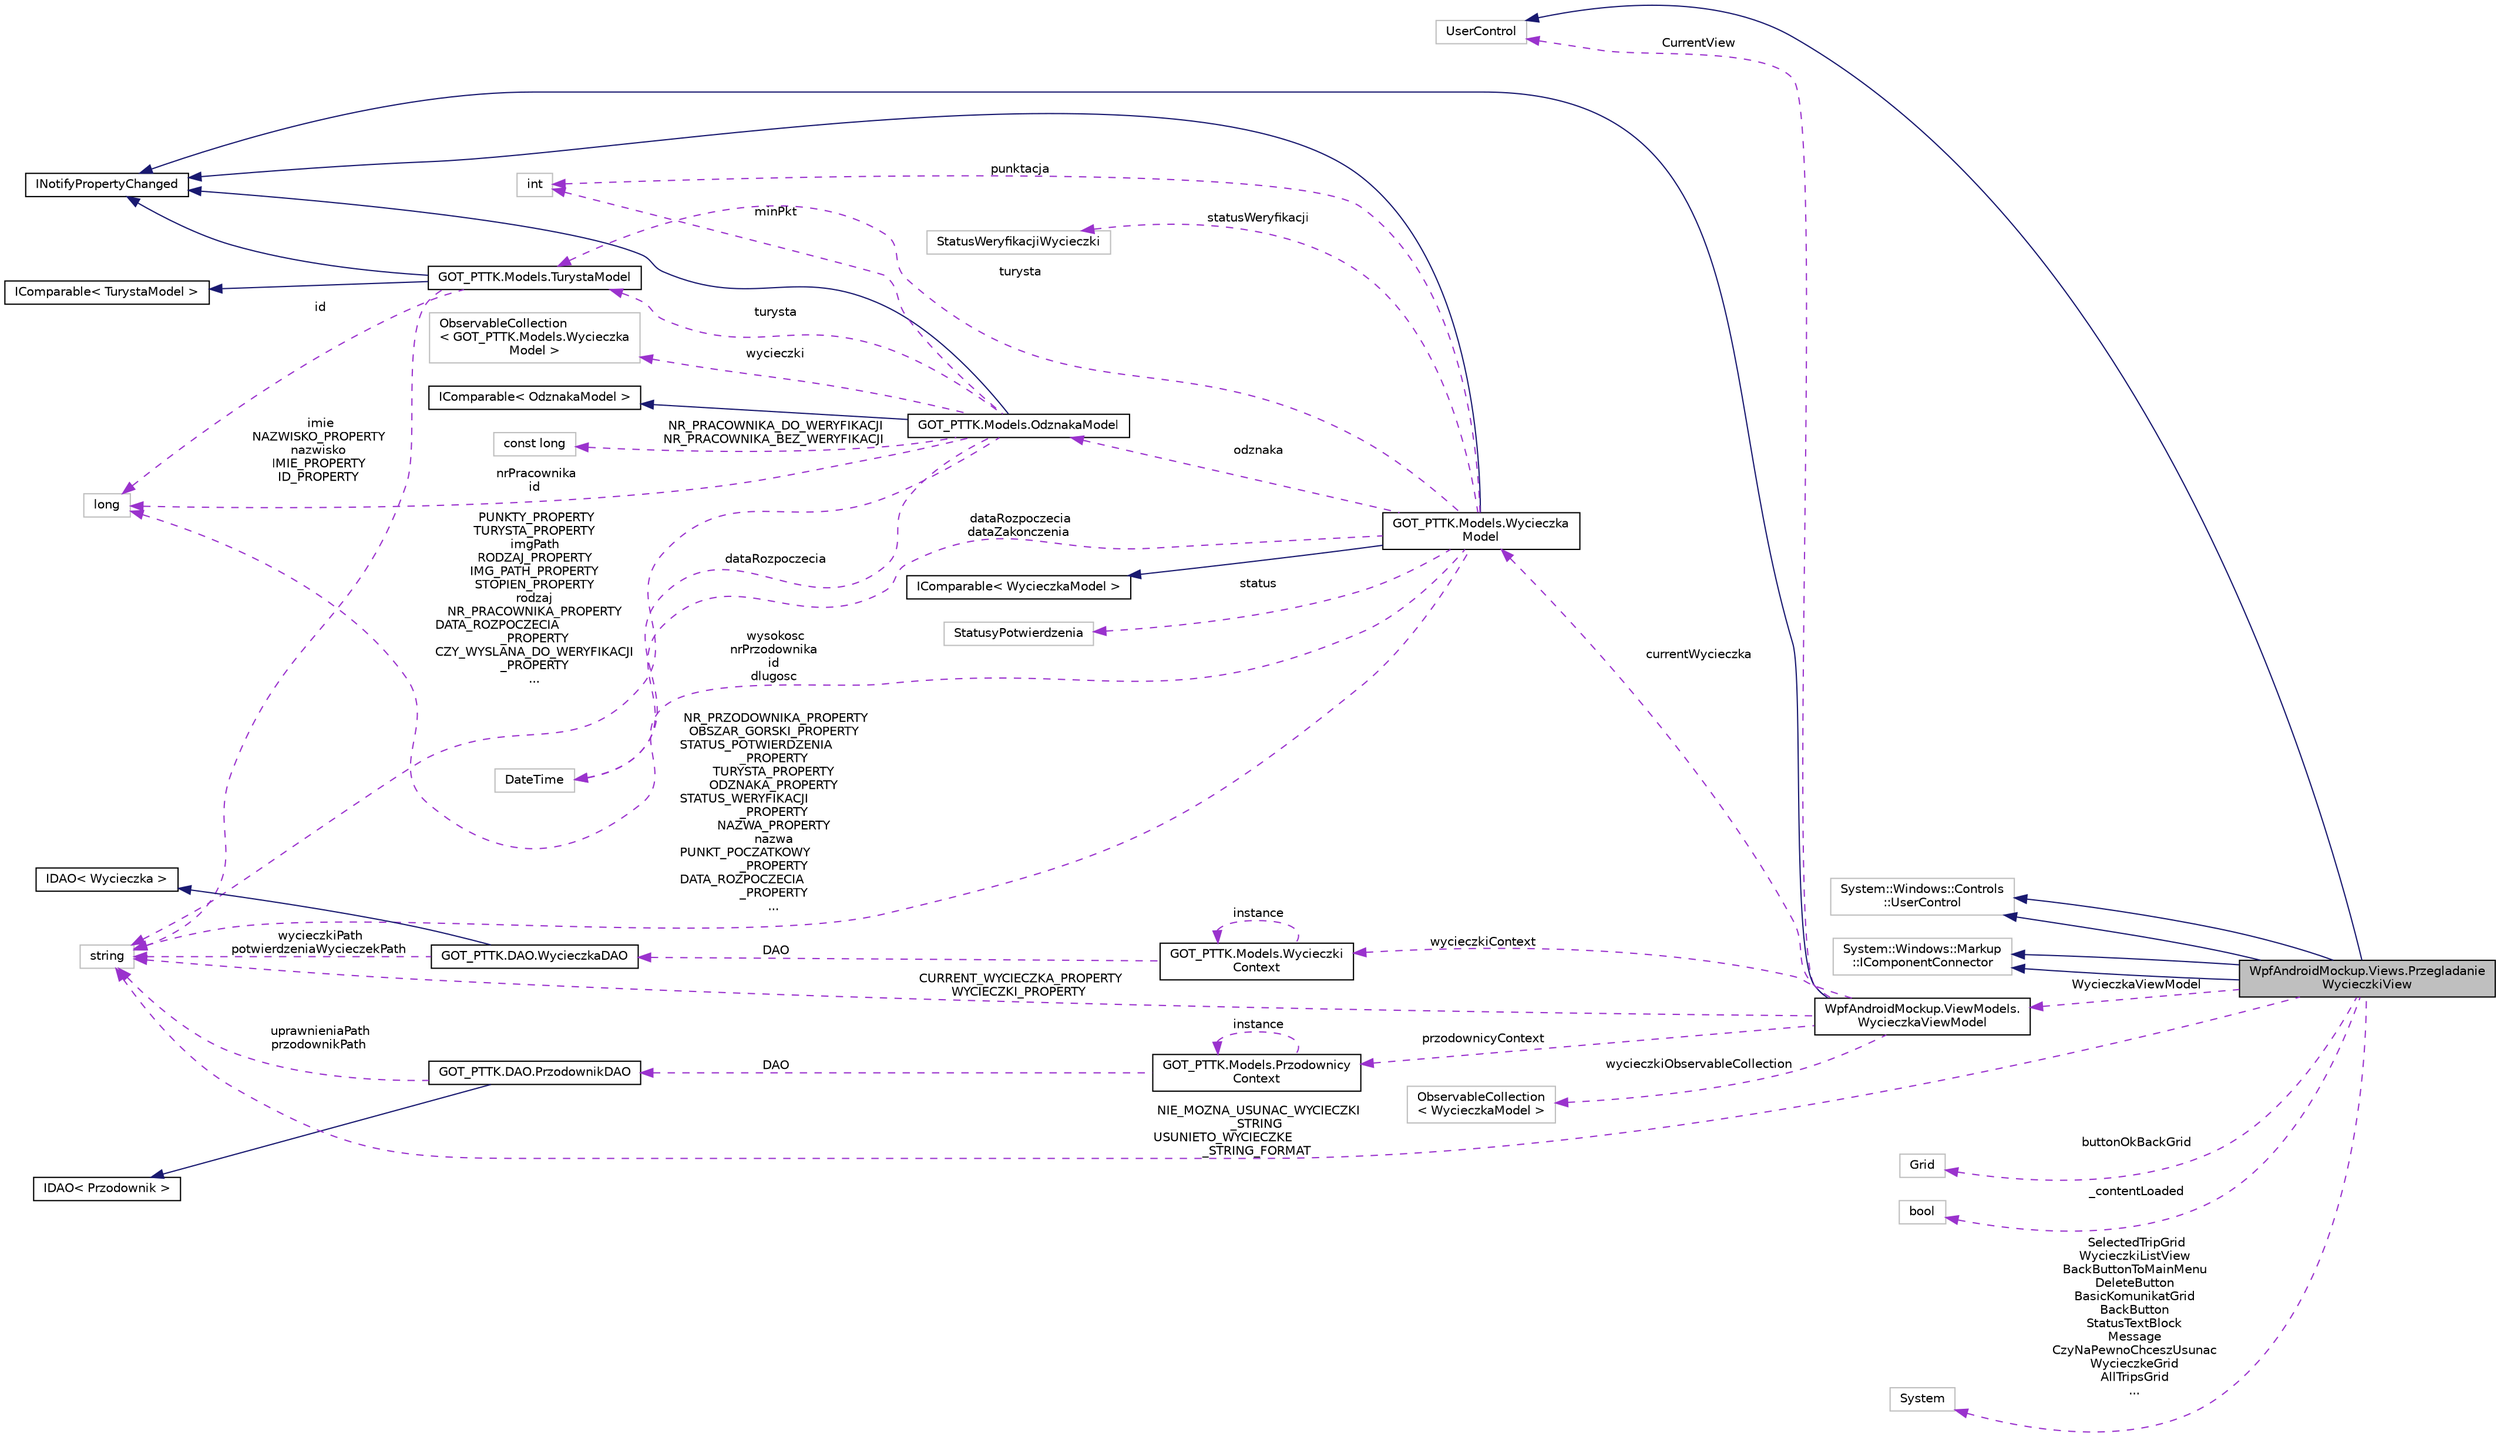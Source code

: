 digraph "WpfAndroidMockup.Views.PrzegladanieWycieczkiView"
{
 // INTERACTIVE_SVG=YES
  edge [fontname="Helvetica",fontsize="10",labelfontname="Helvetica",labelfontsize="10"];
  node [fontname="Helvetica",fontsize="10",shape=record];
  rankdir="LR";
  Node4 [label="WpfAndroidMockup.Views.Przegladanie\lWycieczkiView",height=0.2,width=0.4,color="black", fillcolor="grey75", style="filled", fontcolor="black"];
  Node5 -> Node4 [dir="back",color="midnightblue",fontsize="10",style="solid",fontname="Helvetica"];
  Node5 [label="UserControl",height=0.2,width=0.4,color="grey75", fillcolor="white", style="filled"];
  Node6 -> Node4 [dir="back",color="midnightblue",fontsize="10",style="solid",fontname="Helvetica"];
  Node6 [label="System::Windows::Controls\l::UserControl",height=0.2,width=0.4,color="grey75", fillcolor="white", style="filled"];
  Node7 -> Node4 [dir="back",color="midnightblue",fontsize="10",style="solid",fontname="Helvetica"];
  Node7 [label="System::Windows::Markup\l::IComponentConnector",height=0.2,width=0.4,color="grey75", fillcolor="white", style="filled"];
  Node6 -> Node4 [dir="back",color="midnightblue",fontsize="10",style="solid",fontname="Helvetica"];
  Node7 -> Node4 [dir="back",color="midnightblue",fontsize="10",style="solid",fontname="Helvetica"];
  Node8 -> Node4 [dir="back",color="darkorchid3",fontsize="10",style="dashed",label=" WycieczkaViewModel" ,fontname="Helvetica"];
  Node8 [label="WpfAndroidMockup.ViewModels.\lWycieczkaViewModel",height=0.2,width=0.4,color="black", fillcolor="white", style="filled",URL="$class_wpf_android_mockup_1_1_view_models_1_1_wycieczka_view_model.html",tooltip="View model dla wycieczek "];
  Node9 -> Node8 [dir="back",color="midnightblue",fontsize="10",style="solid",fontname="Helvetica"];
  Node9 [label="INotifyPropertyChanged",height=0.2,width=0.4,color="black", fillcolor="white", style="filled",URL="$class_i_notify_property_changed.html"];
  Node10 -> Node8 [dir="back",color="darkorchid3",fontsize="10",style="dashed",label=" przodownicyContext" ,fontname="Helvetica"];
  Node10 [label="GOT_PTTK.Models.Przodownicy\lContext",height=0.2,width=0.4,color="black", fillcolor="white", style="filled",URL="$class_g_o_t___p_t_t_k_1_1_models_1_1_przodownicy_context.html",tooltip="Klasa zajmująca się transformacją obiektów przodownikow otrzymanych z DAO do modeli przodownikow obsł..."];
  Node10 -> Node10 [dir="back",color="darkorchid3",fontsize="10",style="dashed",label=" instance" ,fontname="Helvetica"];
  Node11 -> Node10 [dir="back",color="darkorchid3",fontsize="10",style="dashed",label=" DAO" ,fontname="Helvetica"];
  Node11 [label="GOT_PTTK.DAO.PrzodownikDAO",height=0.2,width=0.4,color="black", fillcolor="white", style="filled",URL="$class_g_o_t___p_t_t_k_1_1_d_a_o_1_1_przodownik_d_a_o.html"];
  Node12 -> Node11 [dir="back",color="midnightblue",fontsize="10",style="solid",fontname="Helvetica"];
  Node12 [label="IDAO\< Przodownik \>",height=0.2,width=0.4,color="black", fillcolor="white", style="filled",URL="$interface_g_o_t___p_t_t_k_1_1_d_a_o_1_1_i_d_a_o.html"];
  Node13 -> Node11 [dir="back",color="darkorchid3",fontsize="10",style="dashed",label=" uprawnieniaPath\nprzodownikPath" ,fontname="Helvetica"];
  Node13 [label="string",height=0.2,width=0.4,color="grey75", fillcolor="white", style="filled"];
  Node13 -> Node8 [dir="back",color="darkorchid3",fontsize="10",style="dashed",label=" CURRENT_WYCIECZKA_PROPERTY\nWYCIECZKI_PROPERTY" ,fontname="Helvetica"];
  Node14 -> Node8 [dir="back",color="darkorchid3",fontsize="10",style="dashed",label=" wycieczkiObservableCollection" ,fontname="Helvetica"];
  Node14 [label="ObservableCollection\l\< WycieczkaModel \>",height=0.2,width=0.4,color="grey75", fillcolor="white", style="filled"];
  Node15 -> Node8 [dir="back",color="darkorchid3",fontsize="10",style="dashed",label=" currentWycieczka" ,fontname="Helvetica"];
  Node15 [label="GOT_PTTK.Models.Wycieczka\lModel",height=0.2,width=0.4,color="black", fillcolor="white", style="filled",URL="$class_g_o_t___p_t_t_k_1_1_models_1_1_wycieczka_model.html",tooltip="Model Wycieczki "];
  Node9 -> Node15 [dir="back",color="midnightblue",fontsize="10",style="solid",fontname="Helvetica"];
  Node16 -> Node15 [dir="back",color="midnightblue",fontsize="10",style="solid",fontname="Helvetica"];
  Node16 [label="IComparable\< WycieczkaModel \>",height=0.2,width=0.4,color="black", fillcolor="white", style="filled",URL="$class_i_comparable.html"];
  Node13 -> Node15 [dir="back",color="darkorchid3",fontsize="10",style="dashed",label=" NR_PRZODOWNIKA_PROPERTY\nOBSZAR_GORSKI_PROPERTY\nSTATUS_POTWIERDZENIA\l_PROPERTY\nTURYSTA_PROPERTY\nODZNAKA_PROPERTY\nSTATUS_WERYFIKACJI\l_PROPERTY\nNAZWA_PROPERTY\nnazwa\nPUNKT_POCZATKOWY\l_PROPERTY\nDATA_ROZPOCZECIA\l_PROPERTY\n..." ,fontname="Helvetica"];
  Node17 -> Node15 [dir="back",color="darkorchid3",fontsize="10",style="dashed",label=" status" ,fontname="Helvetica"];
  Node17 [label="StatusyPotwierdzenia",height=0.2,width=0.4,color="grey75", fillcolor="white", style="filled"];
  Node18 -> Node15 [dir="back",color="darkorchid3",fontsize="10",style="dashed",label=" dataRozpoczecia\ndataZakonczenia" ,fontname="Helvetica"];
  Node18 [label="DateTime",height=0.2,width=0.4,color="grey75", fillcolor="white", style="filled"];
  Node19 -> Node15 [dir="back",color="darkorchid3",fontsize="10",style="dashed",label=" turysta" ,fontname="Helvetica"];
  Node19 [label="GOT_PTTK.Models.TurystaModel",height=0.2,width=0.4,color="black", fillcolor="white", style="filled",URL="$class_g_o_t___p_t_t_k_1_1_models_1_1_turysta_model.html",tooltip="Model turysty "];
  Node9 -> Node19 [dir="back",color="midnightblue",fontsize="10",style="solid",fontname="Helvetica"];
  Node20 -> Node19 [dir="back",color="midnightblue",fontsize="10",style="solid",fontname="Helvetica"];
  Node20 [label="IComparable\< TurystaModel \>",height=0.2,width=0.4,color="black", fillcolor="white", style="filled",URL="$class_i_comparable.html"];
  Node13 -> Node19 [dir="back",color="darkorchid3",fontsize="10",style="dashed",label=" imie\nNAZWISKO_PROPERTY\nnazwisko\nIMIE_PROPERTY\nID_PROPERTY" ,fontname="Helvetica"];
  Node21 -> Node19 [dir="back",color="darkorchid3",fontsize="10",style="dashed",label=" id" ,fontname="Helvetica"];
  Node21 [label="long",height=0.2,width=0.4,color="grey75", fillcolor="white", style="filled"];
  Node22 -> Node15 [dir="back",color="darkorchid3",fontsize="10",style="dashed",label=" punktacja" ,fontname="Helvetica"];
  Node22 [label="int",height=0.2,width=0.4,color="grey75", fillcolor="white", style="filled"];
  Node23 -> Node15 [dir="back",color="darkorchid3",fontsize="10",style="dashed",label=" statusWeryfikacji" ,fontname="Helvetica"];
  Node23 [label="StatusWeryfikacjiWycieczki",height=0.2,width=0.4,color="grey75", fillcolor="white", style="filled"];
  Node24 -> Node15 [dir="back",color="darkorchid3",fontsize="10",style="dashed",label=" odznaka" ,fontname="Helvetica"];
  Node24 [label="GOT_PTTK.Models.OdznakaModel",height=0.2,width=0.4,color="black", fillcolor="white", style="filled",URL="$class_g_o_t___p_t_t_k_1_1_models_1_1_odznaka_model.html",tooltip="Model odznaki "];
  Node9 -> Node24 [dir="back",color="midnightblue",fontsize="10",style="solid",fontname="Helvetica"];
  Node25 -> Node24 [dir="back",color="midnightblue",fontsize="10",style="solid",fontname="Helvetica"];
  Node25 [label="IComparable\< OdznakaModel \>",height=0.2,width=0.4,color="black", fillcolor="white", style="filled",URL="$class_i_comparable.html"];
  Node13 -> Node24 [dir="back",color="darkorchid3",fontsize="10",style="dashed",label=" PUNKTY_PROPERTY\nTURYSTA_PROPERTY\nimgPath\nRODZAJ_PROPERTY\nIMG_PATH_PROPERTY\nSTOPIEN_PROPERTY\nrodzaj\nNR_PRACOWNIKA_PROPERTY\nDATA_ROZPOCZECIA\l_PROPERTY\nCZY_WYSLANA_DO_WERYFIKACJI\l_PROPERTY\n..." ,fontname="Helvetica"];
  Node18 -> Node24 [dir="back",color="darkorchid3",fontsize="10",style="dashed",label=" dataRozpoczecia" ,fontname="Helvetica"];
  Node19 -> Node24 [dir="back",color="darkorchid3",fontsize="10",style="dashed",label=" turysta" ,fontname="Helvetica"];
  Node26 -> Node24 [dir="back",color="darkorchid3",fontsize="10",style="dashed",label=" NR_PRACOWNIKA_DO_WERYFIKACJI\nNR_PRACOWNIKA_BEZ_WERYFIKACJI" ,fontname="Helvetica"];
  Node26 [label="const long",height=0.2,width=0.4,color="grey75", fillcolor="white", style="filled"];
  Node22 -> Node24 [dir="back",color="darkorchid3",fontsize="10",style="dashed",label=" minPkt" ,fontname="Helvetica"];
  Node27 -> Node24 [dir="back",color="darkorchid3",fontsize="10",style="dashed",label=" wycieczki" ,fontname="Helvetica"];
  Node27 [label="ObservableCollection\l\< GOT_PTTK.Models.Wycieczka\lModel \>",height=0.2,width=0.4,color="grey75", fillcolor="white", style="filled"];
  Node21 -> Node24 [dir="back",color="darkorchid3",fontsize="10",style="dashed",label=" nrPracownika\nid" ,fontname="Helvetica"];
  Node21 -> Node15 [dir="back",color="darkorchid3",fontsize="10",style="dashed",label=" wysokosc\nnrPrzodownika\nid\ndlugosc" ,fontname="Helvetica"];
  Node5 -> Node8 [dir="back",color="darkorchid3",fontsize="10",style="dashed",label=" CurrentView" ,fontname="Helvetica"];
  Node28 -> Node8 [dir="back",color="darkorchid3",fontsize="10",style="dashed",label=" wycieczkiContext" ,fontname="Helvetica"];
  Node28 [label="GOT_PTTK.Models.Wycieczki\lContext",height=0.2,width=0.4,color="black", fillcolor="white", style="filled",URL="$class_g_o_t___p_t_t_k_1_1_models_1_1_wycieczki_context.html",tooltip="Klasa zajmująca się transformacją obiektów wycieczek otrzymanych z DAO do modeli wycieczek obsługiwan..."];
  Node29 -> Node28 [dir="back",color="darkorchid3",fontsize="10",style="dashed",label=" DAO" ,fontname="Helvetica"];
  Node29 [label="GOT_PTTK.DAO.WycieczkaDAO",height=0.2,width=0.4,color="black", fillcolor="white", style="filled",URL="$class_g_o_t___p_t_t_k_1_1_d_a_o_1_1_wycieczka_d_a_o.html"];
  Node30 -> Node29 [dir="back",color="midnightblue",fontsize="10",style="solid",fontname="Helvetica"];
  Node30 [label="IDAO\< Wycieczka \>",height=0.2,width=0.4,color="black", fillcolor="white", style="filled",URL="$interface_g_o_t___p_t_t_k_1_1_d_a_o_1_1_i_d_a_o.html"];
  Node13 -> Node29 [dir="back",color="darkorchid3",fontsize="10",style="dashed",label=" wycieczkiPath\npotwierdzeniaWycieczekPath" ,fontname="Helvetica"];
  Node28 -> Node28 [dir="back",color="darkorchid3",fontsize="10",style="dashed",label=" instance" ,fontname="Helvetica"];
  Node13 -> Node4 [dir="back",color="darkorchid3",fontsize="10",style="dashed",label=" NIE_MOZNA_USUNAC_WYCIECZKI\l_STRING\nUSUNIETO_WYCIECZKE\l_STRING_FORMAT" ,fontname="Helvetica"];
  Node31 -> Node4 [dir="back",color="darkorchid3",fontsize="10",style="dashed",label=" buttonOkBackGrid" ,fontname="Helvetica"];
  Node31 [label="Grid",height=0.2,width=0.4,color="grey75", fillcolor="white", style="filled"];
  Node32 -> Node4 [dir="back",color="darkorchid3",fontsize="10",style="dashed",label=" _contentLoaded" ,fontname="Helvetica"];
  Node32 [label="bool",height=0.2,width=0.4,color="grey75", fillcolor="white", style="filled"];
  Node33 -> Node4 [dir="back",color="darkorchid3",fontsize="10",style="dashed",label=" SelectedTripGrid\nWycieczkiListView\nBackButtonToMainMenu\nDeleteButton\nBasicKomunikatGrid\nBackButton\nStatusTextBlock\nMessage\nCzyNaPewnoChceszUsunac\lWycieczkeGrid\nAllTripsGrid\n..." ,fontname="Helvetica"];
  Node33 [label="System",height=0.2,width=0.4,color="grey75", fillcolor="white", style="filled"];
}
